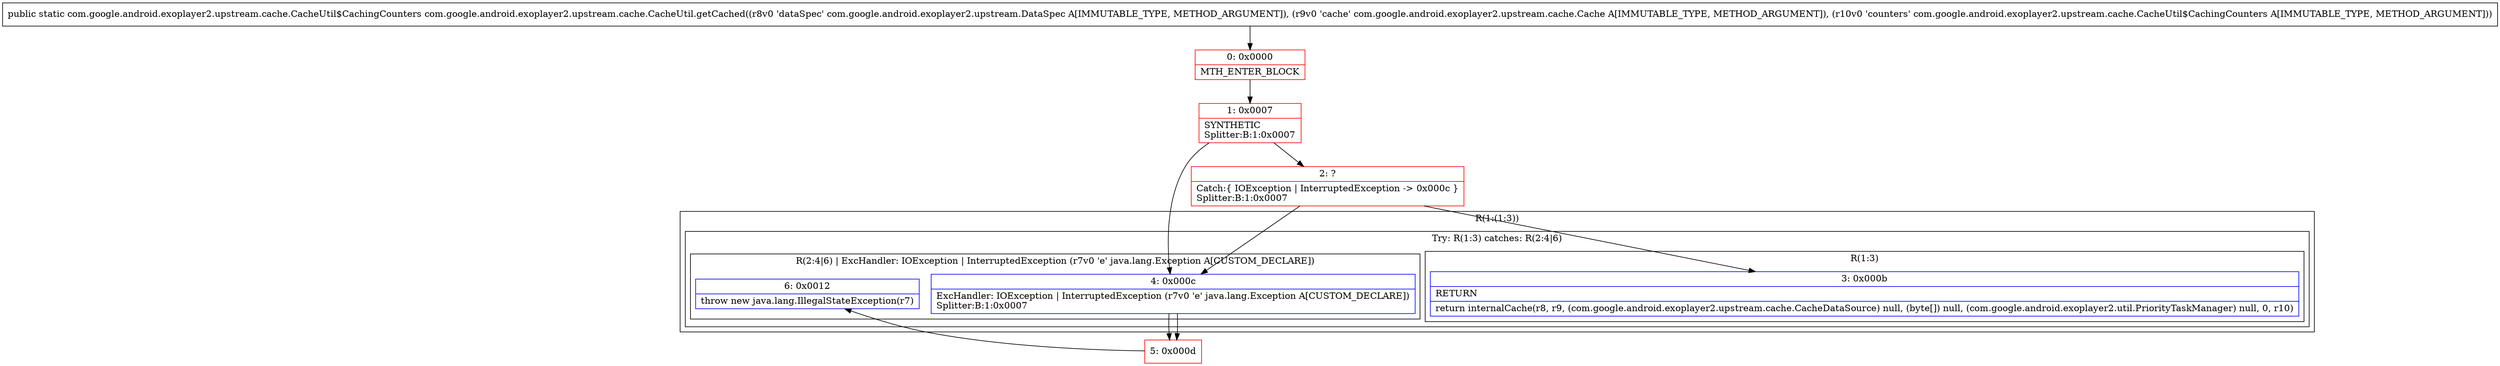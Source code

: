 digraph "CFG forcom.google.android.exoplayer2.upstream.cache.CacheUtil.getCached(Lcom\/google\/android\/exoplayer2\/upstream\/DataSpec;Lcom\/google\/android\/exoplayer2\/upstream\/cache\/Cache;Lcom\/google\/android\/exoplayer2\/upstream\/cache\/CacheUtil$CachingCounters;)Lcom\/google\/android\/exoplayer2\/upstream\/cache\/CacheUtil$CachingCounters;" {
subgraph cluster_Region_545711216 {
label = "R(1:(1:3))";
node [shape=record,color=blue];
subgraph cluster_TryCatchRegion_1584819483 {
label = "Try: R(1:3) catches: R(2:4|6)";
node [shape=record,color=blue];
subgraph cluster_Region_1224415080 {
label = "R(1:3)";
node [shape=record,color=blue];
Node_3 [shape=record,label="{3\:\ 0x000b|RETURN\l|return internalCache(r8, r9, (com.google.android.exoplayer2.upstream.cache.CacheDataSource) null, (byte[]) null, (com.google.android.exoplayer2.util.PriorityTaskManager) null, 0, r10)\l}"];
}
subgraph cluster_Region_1238248505 {
label = "R(2:4|6) | ExcHandler: IOException \| InterruptedException (r7v0 'e' java.lang.Exception A[CUSTOM_DECLARE])\l";
node [shape=record,color=blue];
Node_4 [shape=record,label="{4\:\ 0x000c|ExcHandler: IOException \| InterruptedException (r7v0 'e' java.lang.Exception A[CUSTOM_DECLARE])\lSplitter:B:1:0x0007\l}"];
Node_6 [shape=record,label="{6\:\ 0x0012|throw new java.lang.IllegalStateException(r7)\l}"];
}
}
}
subgraph cluster_Region_1238248505 {
label = "R(2:4|6) | ExcHandler: IOException \| InterruptedException (r7v0 'e' java.lang.Exception A[CUSTOM_DECLARE])\l";
node [shape=record,color=blue];
Node_4 [shape=record,label="{4\:\ 0x000c|ExcHandler: IOException \| InterruptedException (r7v0 'e' java.lang.Exception A[CUSTOM_DECLARE])\lSplitter:B:1:0x0007\l}"];
Node_6 [shape=record,label="{6\:\ 0x0012|throw new java.lang.IllegalStateException(r7)\l}"];
}
Node_0 [shape=record,color=red,label="{0\:\ 0x0000|MTH_ENTER_BLOCK\l}"];
Node_1 [shape=record,color=red,label="{1\:\ 0x0007|SYNTHETIC\lSplitter:B:1:0x0007\l}"];
Node_2 [shape=record,color=red,label="{2\:\ ?|Catch:\{ IOException \| InterruptedException \-\> 0x000c \}\lSplitter:B:1:0x0007\l}"];
Node_5 [shape=record,color=red,label="{5\:\ 0x000d}"];
MethodNode[shape=record,label="{public static com.google.android.exoplayer2.upstream.cache.CacheUtil$CachingCounters com.google.android.exoplayer2.upstream.cache.CacheUtil.getCached((r8v0 'dataSpec' com.google.android.exoplayer2.upstream.DataSpec A[IMMUTABLE_TYPE, METHOD_ARGUMENT]), (r9v0 'cache' com.google.android.exoplayer2.upstream.cache.Cache A[IMMUTABLE_TYPE, METHOD_ARGUMENT]), (r10v0 'counters' com.google.android.exoplayer2.upstream.cache.CacheUtil$CachingCounters A[IMMUTABLE_TYPE, METHOD_ARGUMENT])) }"];
MethodNode -> Node_0;
Node_4 -> Node_5;
Node_4 -> Node_5;
Node_0 -> Node_1;
Node_1 -> Node_2;
Node_1 -> Node_4;
Node_2 -> Node_4;
Node_2 -> Node_3;
Node_5 -> Node_6;
}

